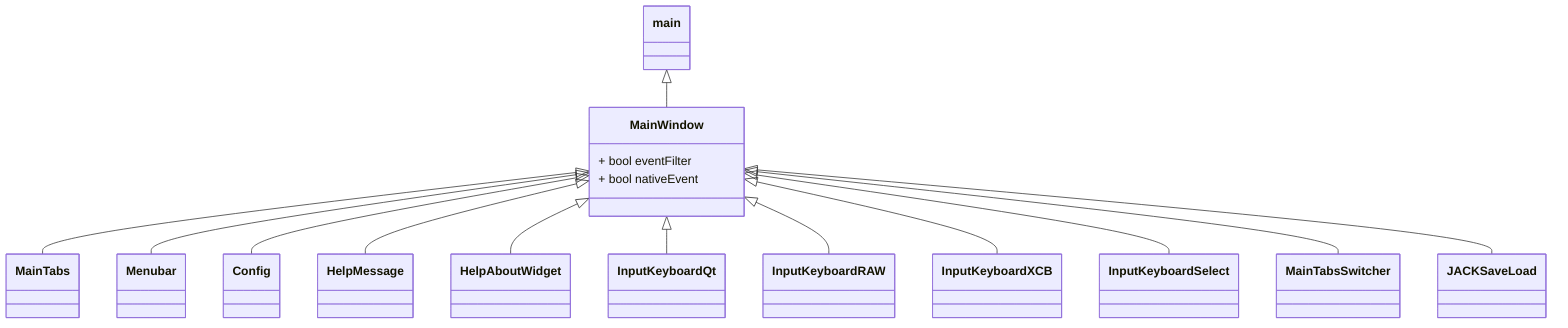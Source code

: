 classDiagram
main <|-- MainWindow
MainWindow <|-- MainTabs
MainWindow <|-- Menubar
MainWindow <|-- Config
MainWindow <|-- HelpMessage
MainWindow <|-- HelpAboutWidget

MainWindow <|-- InputKeyboardQt
MainWindow <|-- InputKeyboardRAW
MainWindow <|-- InputKeyboardXCB
MainWindow <|-- InputKeyboardSelect

MainWindow <|-- MainTabsSwitcher

MainWindow <|-- JACKSaveLoad

class MainWindow {
    + bool eventFilter
    + bool nativeEvent
}